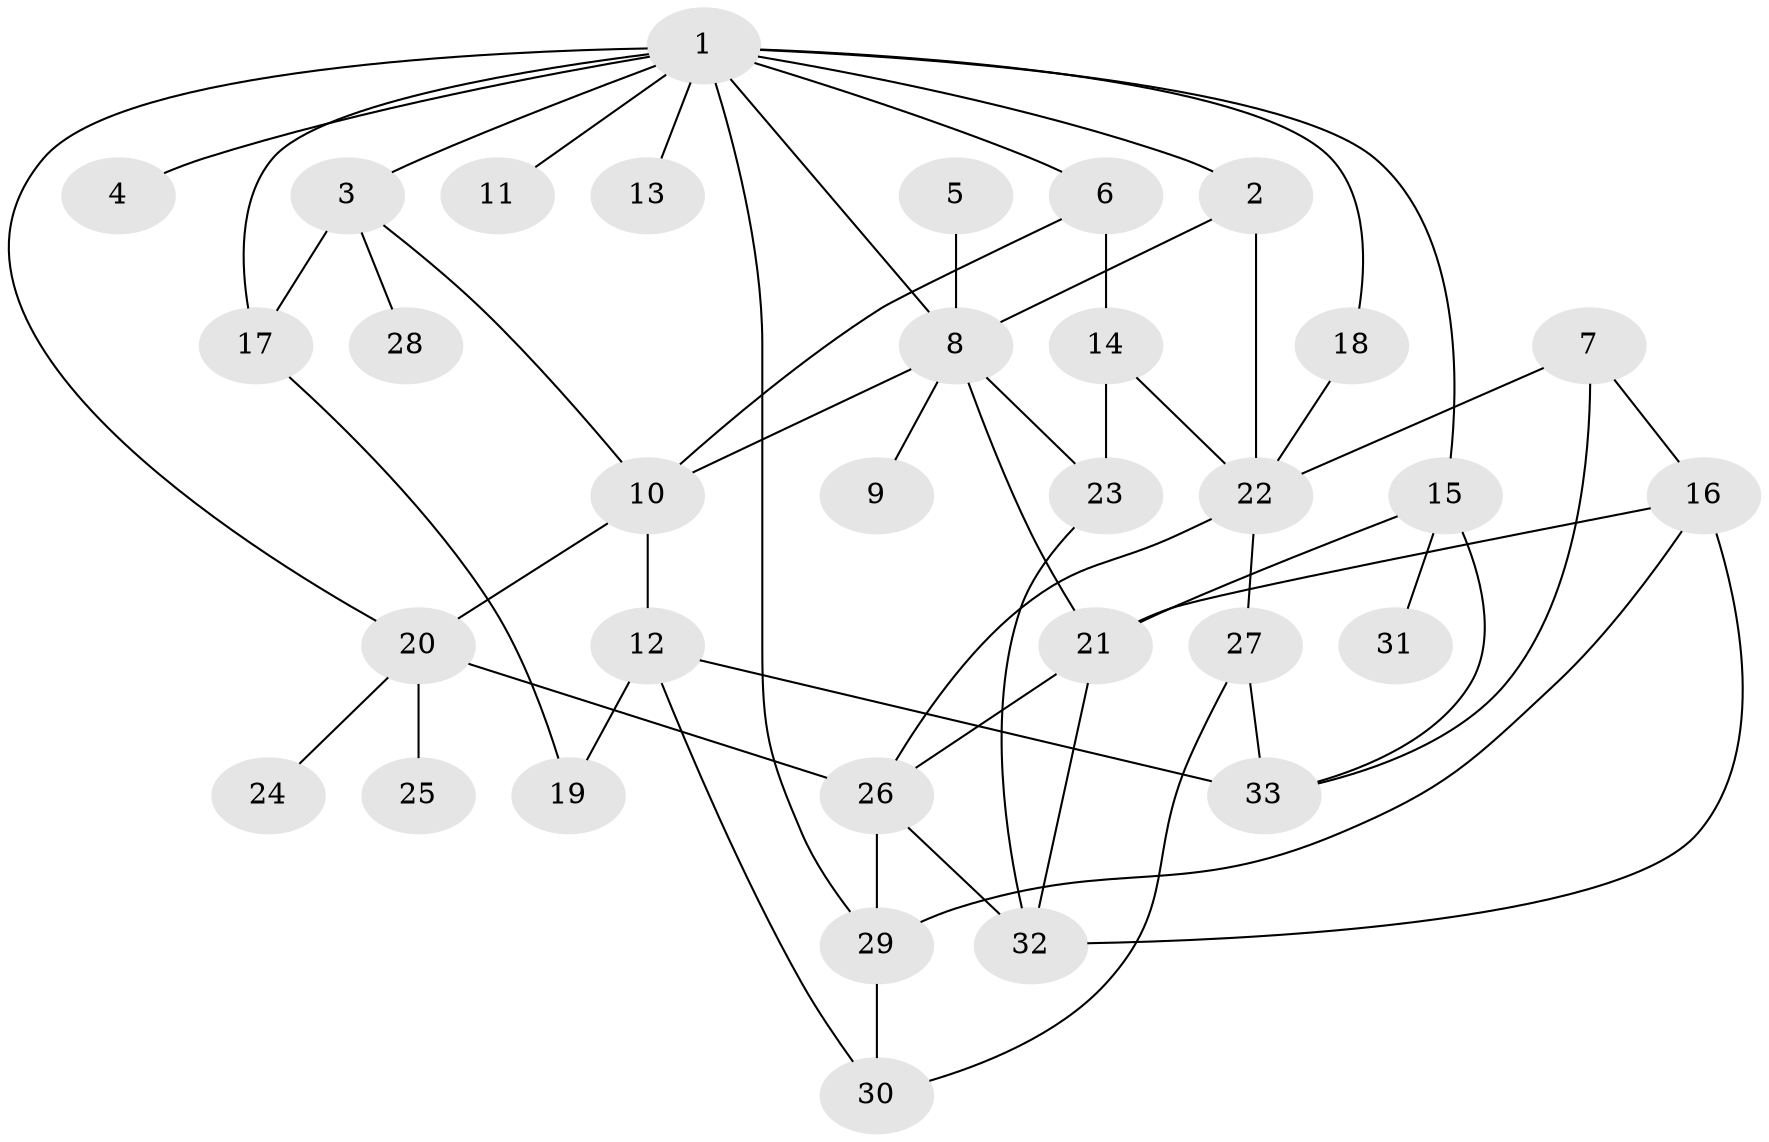 // original degree distribution, {5: 0.07575757575757576, 7: 0.015151515151515152, 4: 0.16666666666666666, 3: 0.24242424242424243, 6: 0.015151515151515152, 2: 0.2727272727272727, 1: 0.21212121212121213}
// Generated by graph-tools (version 1.1) at 2025/25/03/09/25 03:25:26]
// undirected, 33 vertices, 55 edges
graph export_dot {
graph [start="1"]
  node [color=gray90,style=filled];
  1;
  2;
  3;
  4;
  5;
  6;
  7;
  8;
  9;
  10;
  11;
  12;
  13;
  14;
  15;
  16;
  17;
  18;
  19;
  20;
  21;
  22;
  23;
  24;
  25;
  26;
  27;
  28;
  29;
  30;
  31;
  32;
  33;
  1 -- 2 [weight=1.0];
  1 -- 3 [weight=1.0];
  1 -- 4 [weight=1.0];
  1 -- 6 [weight=1.0];
  1 -- 8 [weight=1.0];
  1 -- 11 [weight=1.0];
  1 -- 13 [weight=1.0];
  1 -- 15 [weight=1.0];
  1 -- 17 [weight=1.0];
  1 -- 18 [weight=1.0];
  1 -- 20 [weight=1.0];
  1 -- 29 [weight=1.0];
  2 -- 8 [weight=1.0];
  2 -- 22 [weight=1.0];
  3 -- 10 [weight=1.0];
  3 -- 17 [weight=1.0];
  3 -- 28 [weight=1.0];
  5 -- 8 [weight=1.0];
  6 -- 10 [weight=1.0];
  6 -- 14 [weight=1.0];
  7 -- 16 [weight=1.0];
  7 -- 22 [weight=1.0];
  7 -- 33 [weight=1.0];
  8 -- 9 [weight=1.0];
  8 -- 10 [weight=1.0];
  8 -- 21 [weight=1.0];
  8 -- 23 [weight=1.0];
  10 -- 12 [weight=1.0];
  10 -- 20 [weight=1.0];
  12 -- 19 [weight=1.0];
  12 -- 30 [weight=1.0];
  12 -- 33 [weight=1.0];
  14 -- 22 [weight=1.0];
  14 -- 23 [weight=1.0];
  15 -- 21 [weight=1.0];
  15 -- 31 [weight=1.0];
  15 -- 33 [weight=1.0];
  16 -- 21 [weight=2.0];
  16 -- 29 [weight=1.0];
  16 -- 32 [weight=1.0];
  17 -- 19 [weight=1.0];
  18 -- 22 [weight=1.0];
  20 -- 24 [weight=1.0];
  20 -- 25 [weight=1.0];
  20 -- 26 [weight=1.0];
  21 -- 26 [weight=1.0];
  21 -- 32 [weight=1.0];
  22 -- 26 [weight=1.0];
  22 -- 27 [weight=1.0];
  23 -- 32 [weight=1.0];
  26 -- 29 [weight=1.0];
  26 -- 32 [weight=1.0];
  27 -- 30 [weight=1.0];
  27 -- 33 [weight=2.0];
  29 -- 30 [weight=1.0];
}

